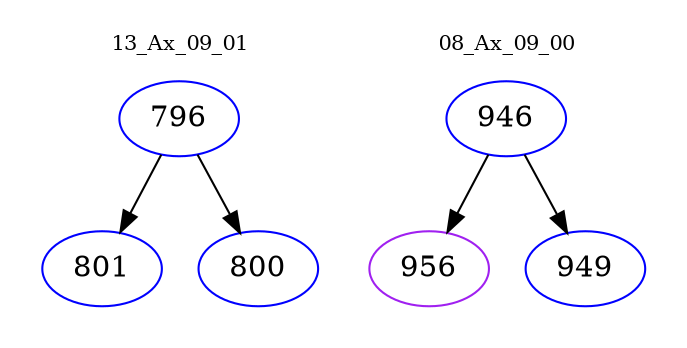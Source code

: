 digraph{
subgraph cluster_0 {
color = white
label = "13_Ax_09_01";
fontsize=10;
T0_796 [label="796", color="blue"]
T0_796 -> T0_801 [color="black"]
T0_801 [label="801", color="blue"]
T0_796 -> T0_800 [color="black"]
T0_800 [label="800", color="blue"]
}
subgraph cluster_1 {
color = white
label = "08_Ax_09_00";
fontsize=10;
T1_946 [label="946", color="blue"]
T1_946 -> T1_956 [color="black"]
T1_956 [label="956", color="purple"]
T1_946 -> T1_949 [color="black"]
T1_949 [label="949", color="blue"]
}
}
